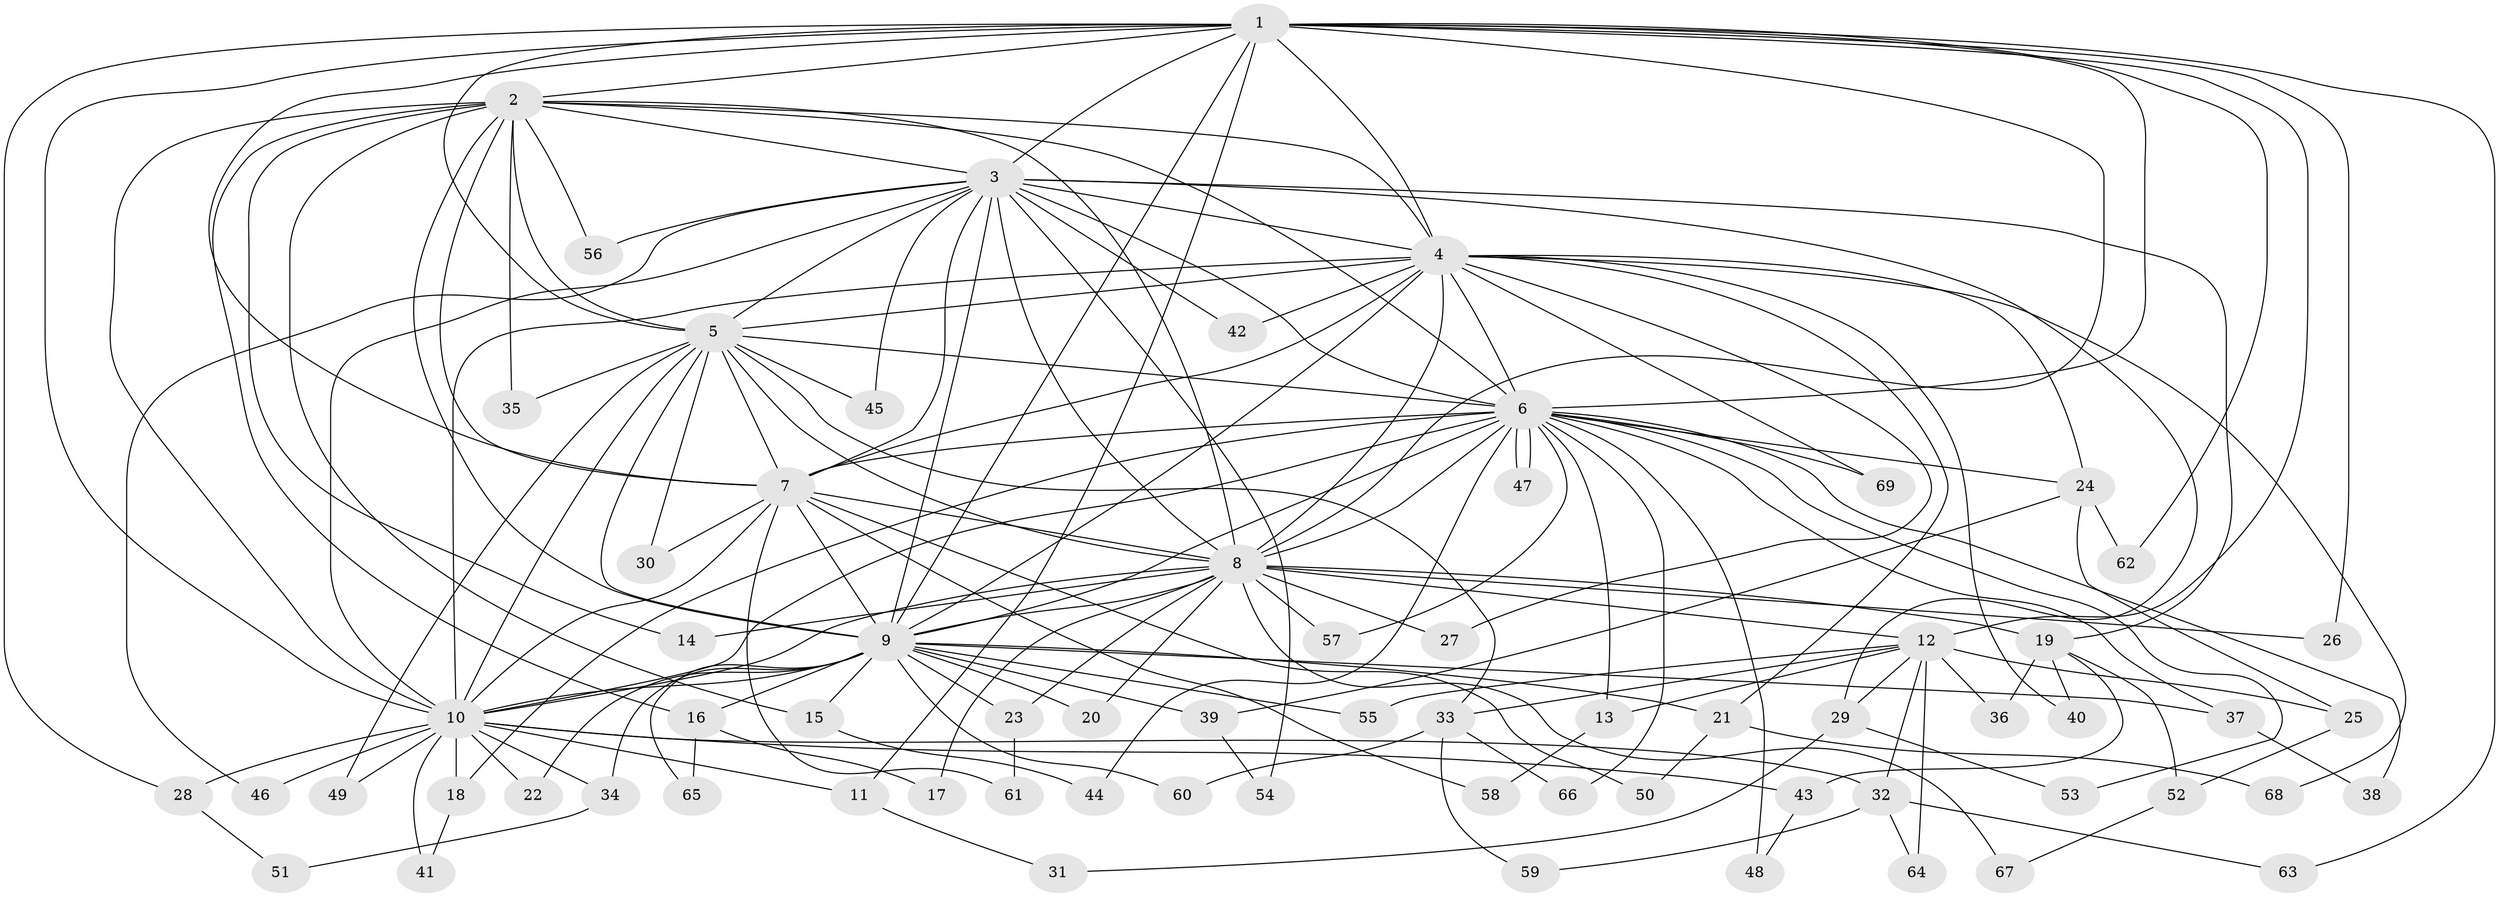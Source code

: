 // Generated by graph-tools (version 1.1) at 2025/44/03/09/25 04:44:08]
// undirected, 69 vertices, 163 edges
graph export_dot {
graph [start="1"]
  node [color=gray90,style=filled];
  1;
  2;
  3;
  4;
  5;
  6;
  7;
  8;
  9;
  10;
  11;
  12;
  13;
  14;
  15;
  16;
  17;
  18;
  19;
  20;
  21;
  22;
  23;
  24;
  25;
  26;
  27;
  28;
  29;
  30;
  31;
  32;
  33;
  34;
  35;
  36;
  37;
  38;
  39;
  40;
  41;
  42;
  43;
  44;
  45;
  46;
  47;
  48;
  49;
  50;
  51;
  52;
  53;
  54;
  55;
  56;
  57;
  58;
  59;
  60;
  61;
  62;
  63;
  64;
  65;
  66;
  67;
  68;
  69;
  1 -- 2;
  1 -- 3;
  1 -- 4;
  1 -- 5;
  1 -- 6;
  1 -- 7;
  1 -- 8;
  1 -- 9;
  1 -- 10;
  1 -- 11;
  1 -- 12;
  1 -- 26;
  1 -- 28;
  1 -- 62;
  1 -- 63;
  2 -- 3;
  2 -- 4;
  2 -- 5;
  2 -- 6;
  2 -- 7;
  2 -- 8;
  2 -- 9;
  2 -- 10;
  2 -- 14;
  2 -- 15;
  2 -- 16;
  2 -- 35;
  2 -- 56;
  3 -- 4;
  3 -- 5;
  3 -- 6;
  3 -- 7;
  3 -- 8;
  3 -- 9;
  3 -- 10;
  3 -- 19;
  3 -- 29;
  3 -- 42;
  3 -- 45;
  3 -- 46;
  3 -- 54;
  3 -- 56;
  4 -- 5;
  4 -- 6;
  4 -- 7;
  4 -- 8;
  4 -- 9;
  4 -- 10;
  4 -- 21;
  4 -- 24;
  4 -- 27;
  4 -- 40;
  4 -- 42;
  4 -- 68;
  4 -- 69;
  5 -- 6;
  5 -- 7;
  5 -- 8;
  5 -- 9;
  5 -- 10;
  5 -- 30;
  5 -- 33;
  5 -- 35;
  5 -- 45;
  5 -- 49;
  6 -- 7;
  6 -- 8;
  6 -- 9;
  6 -- 10;
  6 -- 13;
  6 -- 18;
  6 -- 24;
  6 -- 37;
  6 -- 38;
  6 -- 44;
  6 -- 47;
  6 -- 47;
  6 -- 48;
  6 -- 53;
  6 -- 57;
  6 -- 66;
  6 -- 69;
  7 -- 8;
  7 -- 9;
  7 -- 10;
  7 -- 30;
  7 -- 50;
  7 -- 58;
  7 -- 61;
  8 -- 9;
  8 -- 10;
  8 -- 12;
  8 -- 14;
  8 -- 17;
  8 -- 19;
  8 -- 20;
  8 -- 23;
  8 -- 26;
  8 -- 27;
  8 -- 57;
  8 -- 67;
  9 -- 10;
  9 -- 15;
  9 -- 16;
  9 -- 20;
  9 -- 21;
  9 -- 22;
  9 -- 23;
  9 -- 34;
  9 -- 37;
  9 -- 39;
  9 -- 55;
  9 -- 60;
  9 -- 65;
  10 -- 11;
  10 -- 18;
  10 -- 22;
  10 -- 28;
  10 -- 32;
  10 -- 34;
  10 -- 41;
  10 -- 43;
  10 -- 46;
  10 -- 49;
  11 -- 31;
  12 -- 13;
  12 -- 25;
  12 -- 29;
  12 -- 32;
  12 -- 33;
  12 -- 36;
  12 -- 55;
  12 -- 64;
  13 -- 58;
  15 -- 44;
  16 -- 17;
  16 -- 65;
  18 -- 41;
  19 -- 36;
  19 -- 40;
  19 -- 43;
  19 -- 52;
  21 -- 50;
  21 -- 68;
  23 -- 61;
  24 -- 25;
  24 -- 39;
  24 -- 62;
  25 -- 52;
  28 -- 51;
  29 -- 31;
  29 -- 53;
  32 -- 59;
  32 -- 63;
  32 -- 64;
  33 -- 59;
  33 -- 60;
  33 -- 66;
  34 -- 51;
  37 -- 38;
  39 -- 54;
  43 -- 48;
  52 -- 67;
}
